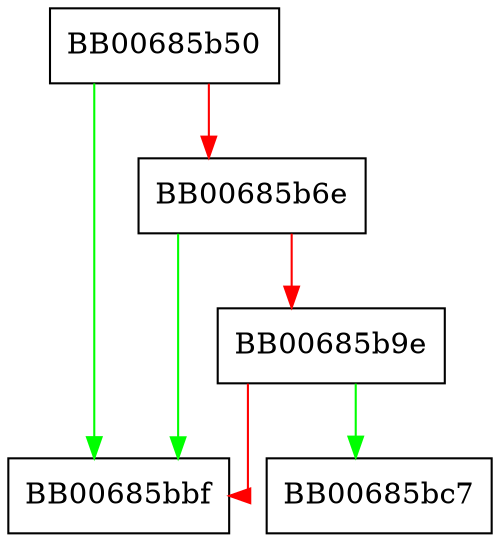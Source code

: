 digraph X509_CRL_new_ex {
  node [shape="box"];
  graph [splines=ortho];
  BB00685b50 -> BB00685bbf [color="green"];
  BB00685b50 -> BB00685b6e [color="red"];
  BB00685b6e -> BB00685bbf [color="green"];
  BB00685b6e -> BB00685b9e [color="red"];
  BB00685b9e -> BB00685bc7 [color="green"];
  BB00685b9e -> BB00685bbf [color="red"];
}